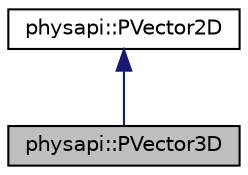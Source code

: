 digraph "physapi::PVector3D"
{
 // LATEX_PDF_SIZE
  edge [fontname="Helvetica",fontsize="10",labelfontname="Helvetica",labelfontsize="10"];
  node [fontname="Helvetica",fontsize="10",shape=record];
  Node1 [label="physapi::PVector3D",height=0.2,width=0.4,color="black", fillcolor="grey75", style="filled", fontcolor="black",tooltip="This class represents a vector in the XYZ space."];
  Node2 -> Node1 [dir="back",color="midnightblue",fontsize="10",style="solid"];
  Node2 [label="physapi::PVector2D",height=0.2,width=0.4,color="black", fillcolor="white", style="filled",URL="$classphysapi_1_1_p_vector2_d.html",tooltip="This class represents a vector in the XY plane."];
}
